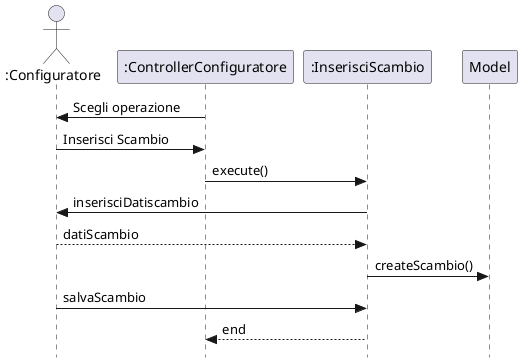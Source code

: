 @startuml controller-ssd

skinparam style strictuml

actor ":Configuratore" as utente
participant ":ControllerConfiguratore" as controller
participant ":InserisciScambio" as handler
participant "Model" as model

controller -> utente : Scegli operazione
utente -> controller : Inserisci Scambio
controller ->  handler : execute()
handler -> utente : inserisciDatiscambio
utente --> handler : datiScambio
handler -> model : createScambio()
utente -> handler : salvaScambio
handler --> controller : end

@enduml 